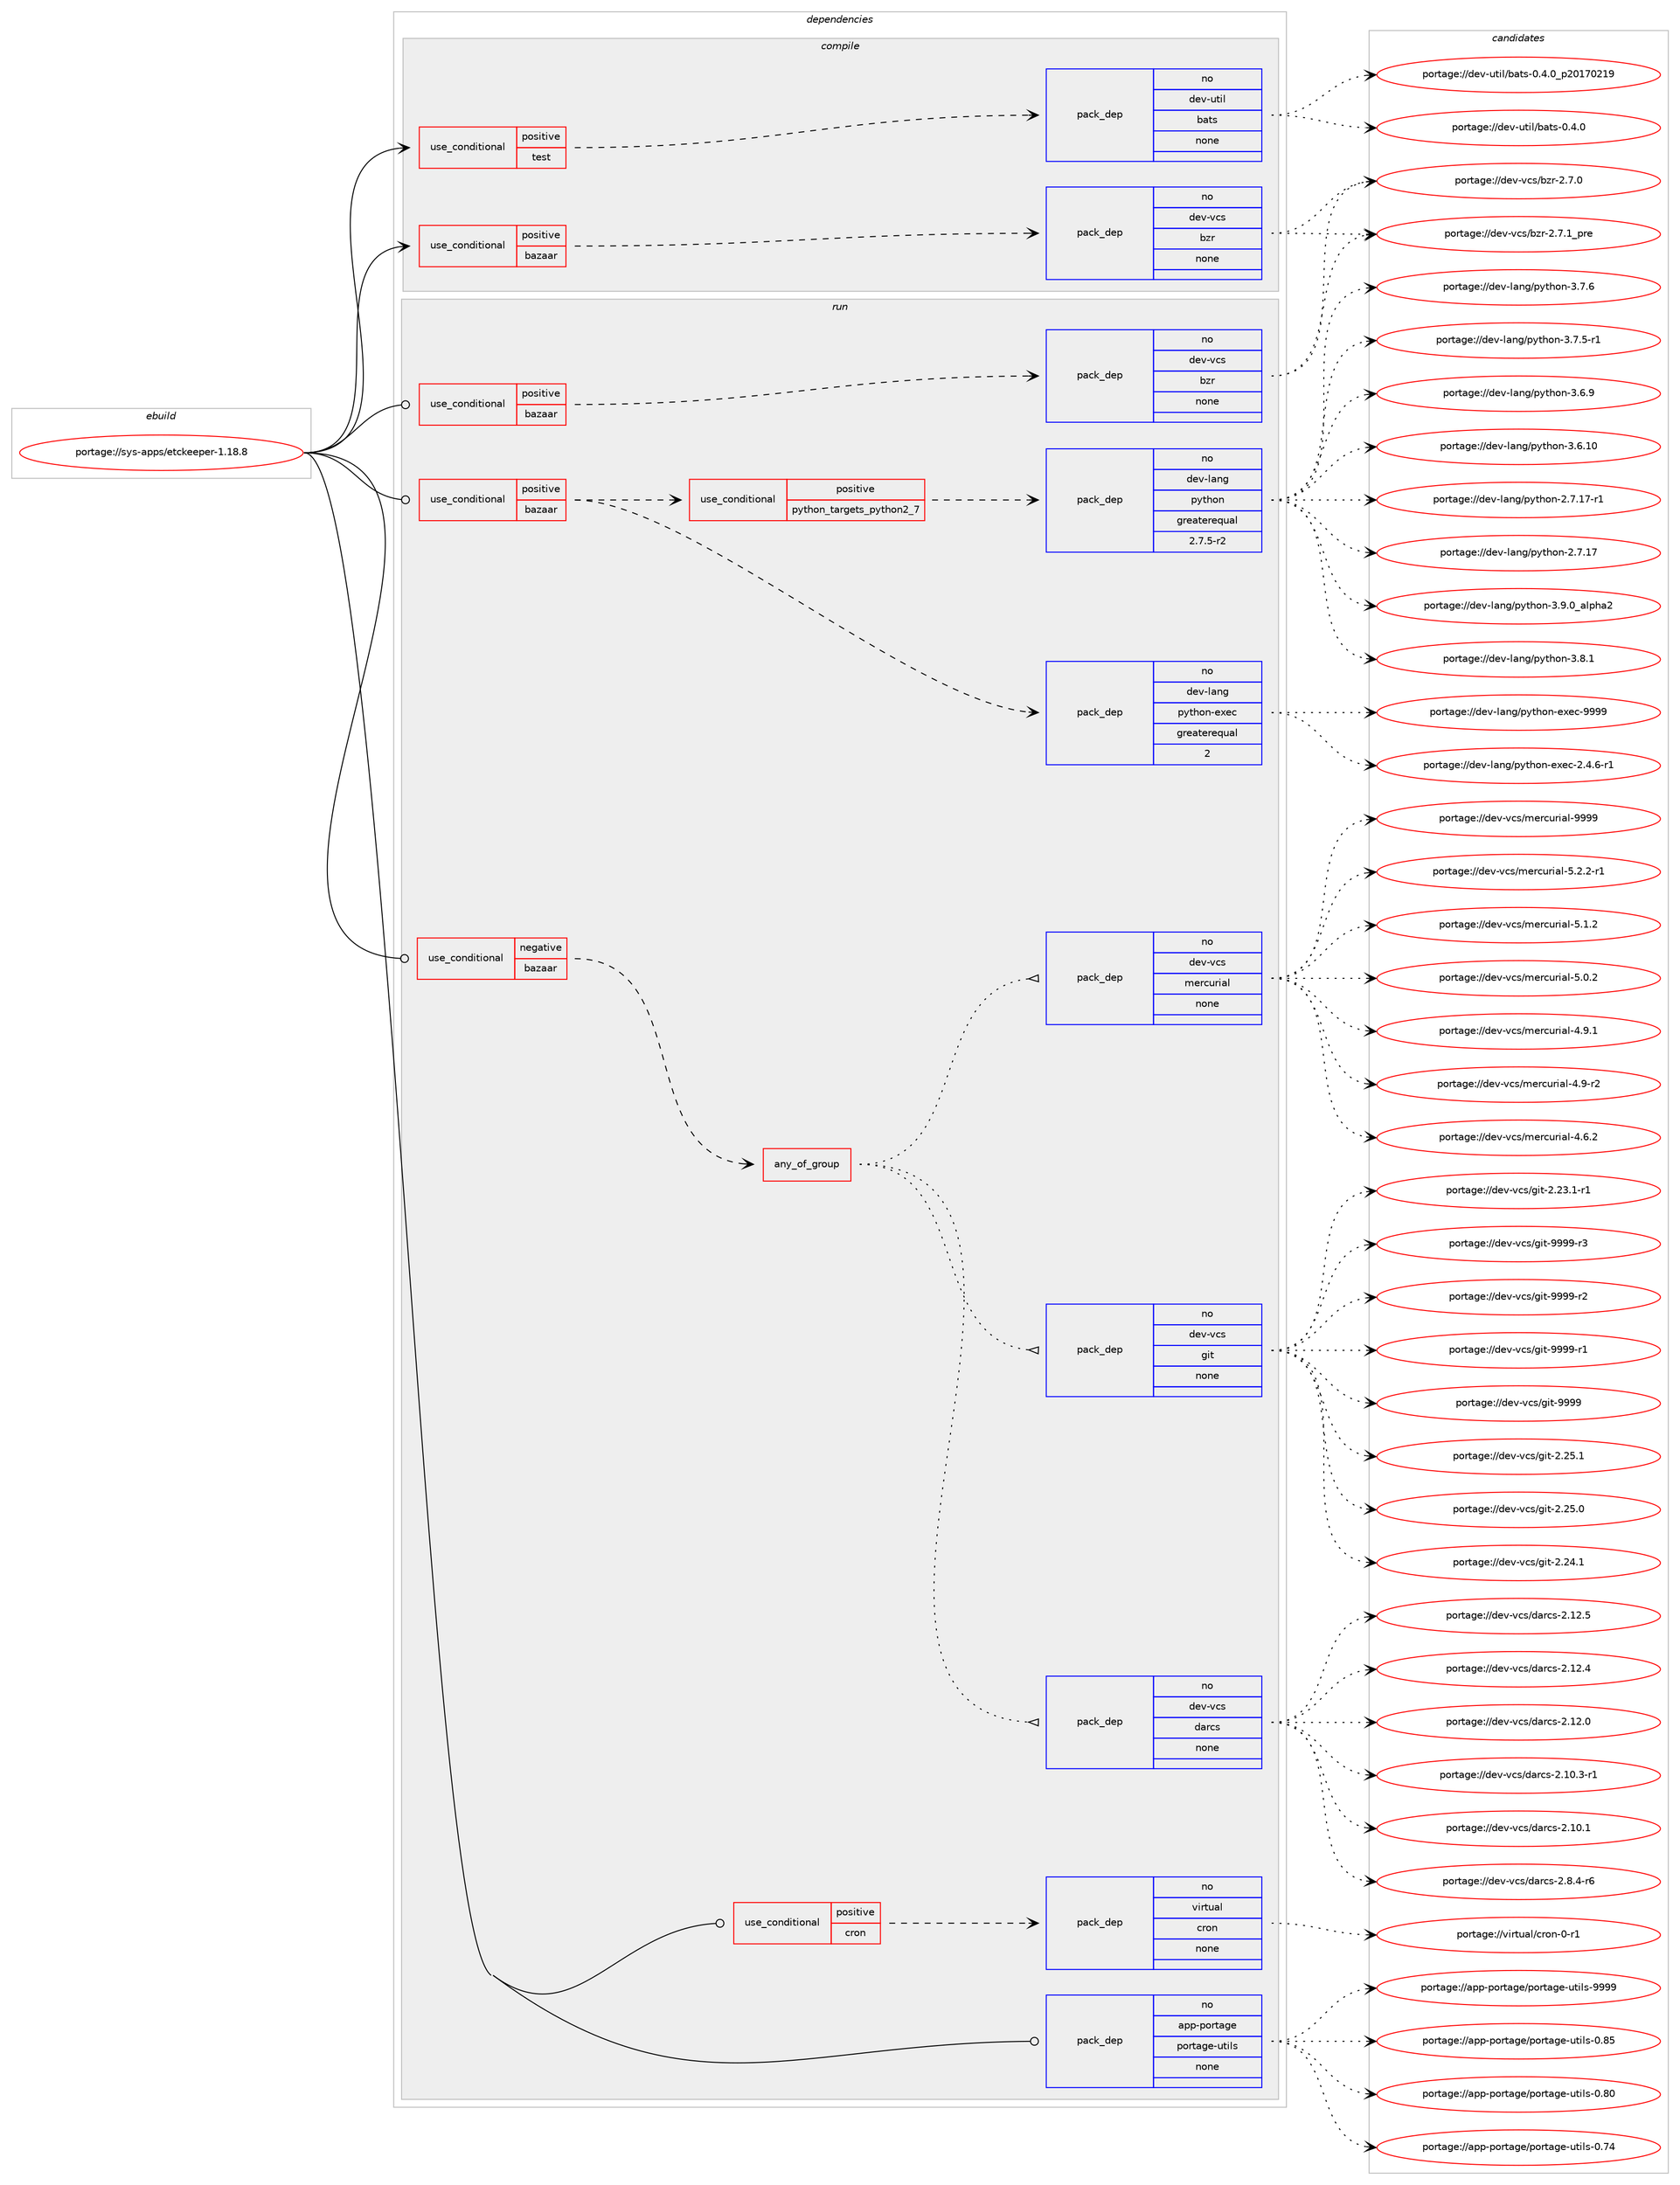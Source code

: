 digraph prolog {

# *************
# Graph options
# *************

newrank=true;
concentrate=true;
compound=true;
graph [rankdir=LR,fontname=Helvetica,fontsize=10,ranksep=1.5];#, ranksep=2.5, nodesep=0.2];
edge  [arrowhead=vee];
node  [fontname=Helvetica,fontsize=10];

# **********
# The ebuild
# **********

subgraph cluster_leftcol {
color=gray;
rank=same;
label=<<i>ebuild</i>>;
id [label="portage://sys-apps/etckeeper-1.18.8", color=red, width=4, href="../sys-apps/etckeeper-1.18.8.svg"];
}

# ****************
# The dependencies
# ****************

subgraph cluster_midcol {
color=gray;
label=<<i>dependencies</i>>;
subgraph cluster_compile {
fillcolor="#eeeeee";
style=filled;
label=<<i>compile</i>>;
subgraph cond9546 {
dependency44576 [label=<<TABLE BORDER="0" CELLBORDER="1" CELLSPACING="0" CELLPADDING="4"><TR><TD ROWSPAN="3" CELLPADDING="10">use_conditional</TD></TR><TR><TD>positive</TD></TR><TR><TD>bazaar</TD></TR></TABLE>>, shape=none, color=red];
subgraph pack34019 {
dependency44577 [label=<<TABLE BORDER="0" CELLBORDER="1" CELLSPACING="0" CELLPADDING="4" WIDTH="220"><TR><TD ROWSPAN="6" CELLPADDING="30">pack_dep</TD></TR><TR><TD WIDTH="110">no</TD></TR><TR><TD>dev-vcs</TD></TR><TR><TD>bzr</TD></TR><TR><TD>none</TD></TR><TR><TD></TD></TR></TABLE>>, shape=none, color=blue];
}
dependency44576:e -> dependency44577:w [weight=20,style="dashed",arrowhead="vee"];
}
id:e -> dependency44576:w [weight=20,style="solid",arrowhead="vee"];
subgraph cond9547 {
dependency44578 [label=<<TABLE BORDER="0" CELLBORDER="1" CELLSPACING="0" CELLPADDING="4"><TR><TD ROWSPAN="3" CELLPADDING="10">use_conditional</TD></TR><TR><TD>positive</TD></TR><TR><TD>test</TD></TR></TABLE>>, shape=none, color=red];
subgraph pack34020 {
dependency44579 [label=<<TABLE BORDER="0" CELLBORDER="1" CELLSPACING="0" CELLPADDING="4" WIDTH="220"><TR><TD ROWSPAN="6" CELLPADDING="30">pack_dep</TD></TR><TR><TD WIDTH="110">no</TD></TR><TR><TD>dev-util</TD></TR><TR><TD>bats</TD></TR><TR><TD>none</TD></TR><TR><TD></TD></TR></TABLE>>, shape=none, color=blue];
}
dependency44578:e -> dependency44579:w [weight=20,style="dashed",arrowhead="vee"];
}
id:e -> dependency44578:w [weight=20,style="solid",arrowhead="vee"];
}
subgraph cluster_compileandrun {
fillcolor="#eeeeee";
style=filled;
label=<<i>compile and run</i>>;
}
subgraph cluster_run {
fillcolor="#eeeeee";
style=filled;
label=<<i>run</i>>;
subgraph cond9548 {
dependency44580 [label=<<TABLE BORDER="0" CELLBORDER="1" CELLSPACING="0" CELLPADDING="4"><TR><TD ROWSPAN="3" CELLPADDING="10">use_conditional</TD></TR><TR><TD>negative</TD></TR><TR><TD>bazaar</TD></TR></TABLE>>, shape=none, color=red];
subgraph any968 {
dependency44581 [label=<<TABLE BORDER="0" CELLBORDER="1" CELLSPACING="0" CELLPADDING="4"><TR><TD CELLPADDING="10">any_of_group</TD></TR></TABLE>>, shape=none, color=red];subgraph pack34021 {
dependency44582 [label=<<TABLE BORDER="0" CELLBORDER="1" CELLSPACING="0" CELLPADDING="4" WIDTH="220"><TR><TD ROWSPAN="6" CELLPADDING="30">pack_dep</TD></TR><TR><TD WIDTH="110">no</TD></TR><TR><TD>dev-vcs</TD></TR><TR><TD>git</TD></TR><TR><TD>none</TD></TR><TR><TD></TD></TR></TABLE>>, shape=none, color=blue];
}
dependency44581:e -> dependency44582:w [weight=20,style="dotted",arrowhead="oinv"];
subgraph pack34022 {
dependency44583 [label=<<TABLE BORDER="0" CELLBORDER="1" CELLSPACING="0" CELLPADDING="4" WIDTH="220"><TR><TD ROWSPAN="6" CELLPADDING="30">pack_dep</TD></TR><TR><TD WIDTH="110">no</TD></TR><TR><TD>dev-vcs</TD></TR><TR><TD>mercurial</TD></TR><TR><TD>none</TD></TR><TR><TD></TD></TR></TABLE>>, shape=none, color=blue];
}
dependency44581:e -> dependency44583:w [weight=20,style="dotted",arrowhead="oinv"];
subgraph pack34023 {
dependency44584 [label=<<TABLE BORDER="0" CELLBORDER="1" CELLSPACING="0" CELLPADDING="4" WIDTH="220"><TR><TD ROWSPAN="6" CELLPADDING="30">pack_dep</TD></TR><TR><TD WIDTH="110">no</TD></TR><TR><TD>dev-vcs</TD></TR><TR><TD>darcs</TD></TR><TR><TD>none</TD></TR><TR><TD></TD></TR></TABLE>>, shape=none, color=blue];
}
dependency44581:e -> dependency44584:w [weight=20,style="dotted",arrowhead="oinv"];
}
dependency44580:e -> dependency44581:w [weight=20,style="dashed",arrowhead="vee"];
}
id:e -> dependency44580:w [weight=20,style="solid",arrowhead="odot"];
subgraph cond9549 {
dependency44585 [label=<<TABLE BORDER="0" CELLBORDER="1" CELLSPACING="0" CELLPADDING="4"><TR><TD ROWSPAN="3" CELLPADDING="10">use_conditional</TD></TR><TR><TD>positive</TD></TR><TR><TD>bazaar</TD></TR></TABLE>>, shape=none, color=red];
subgraph cond9550 {
dependency44586 [label=<<TABLE BORDER="0" CELLBORDER="1" CELLSPACING="0" CELLPADDING="4"><TR><TD ROWSPAN="3" CELLPADDING="10">use_conditional</TD></TR><TR><TD>positive</TD></TR><TR><TD>python_targets_python2_7</TD></TR></TABLE>>, shape=none, color=red];
subgraph pack34024 {
dependency44587 [label=<<TABLE BORDER="0" CELLBORDER="1" CELLSPACING="0" CELLPADDING="4" WIDTH="220"><TR><TD ROWSPAN="6" CELLPADDING="30">pack_dep</TD></TR><TR><TD WIDTH="110">no</TD></TR><TR><TD>dev-lang</TD></TR><TR><TD>python</TD></TR><TR><TD>greaterequal</TD></TR><TR><TD>2.7.5-r2</TD></TR></TABLE>>, shape=none, color=blue];
}
dependency44586:e -> dependency44587:w [weight=20,style="dashed",arrowhead="vee"];
}
dependency44585:e -> dependency44586:w [weight=20,style="dashed",arrowhead="vee"];
subgraph pack34025 {
dependency44588 [label=<<TABLE BORDER="0" CELLBORDER="1" CELLSPACING="0" CELLPADDING="4" WIDTH="220"><TR><TD ROWSPAN="6" CELLPADDING="30">pack_dep</TD></TR><TR><TD WIDTH="110">no</TD></TR><TR><TD>dev-lang</TD></TR><TR><TD>python-exec</TD></TR><TR><TD>greaterequal</TD></TR><TR><TD>2</TD></TR></TABLE>>, shape=none, color=blue];
}
dependency44585:e -> dependency44588:w [weight=20,style="dashed",arrowhead="vee"];
}
id:e -> dependency44585:w [weight=20,style="solid",arrowhead="odot"];
subgraph cond9551 {
dependency44589 [label=<<TABLE BORDER="0" CELLBORDER="1" CELLSPACING="0" CELLPADDING="4"><TR><TD ROWSPAN="3" CELLPADDING="10">use_conditional</TD></TR><TR><TD>positive</TD></TR><TR><TD>bazaar</TD></TR></TABLE>>, shape=none, color=red];
subgraph pack34026 {
dependency44590 [label=<<TABLE BORDER="0" CELLBORDER="1" CELLSPACING="0" CELLPADDING="4" WIDTH="220"><TR><TD ROWSPAN="6" CELLPADDING="30">pack_dep</TD></TR><TR><TD WIDTH="110">no</TD></TR><TR><TD>dev-vcs</TD></TR><TR><TD>bzr</TD></TR><TR><TD>none</TD></TR><TR><TD></TD></TR></TABLE>>, shape=none, color=blue];
}
dependency44589:e -> dependency44590:w [weight=20,style="dashed",arrowhead="vee"];
}
id:e -> dependency44589:w [weight=20,style="solid",arrowhead="odot"];
subgraph cond9552 {
dependency44591 [label=<<TABLE BORDER="0" CELLBORDER="1" CELLSPACING="0" CELLPADDING="4"><TR><TD ROWSPAN="3" CELLPADDING="10">use_conditional</TD></TR><TR><TD>positive</TD></TR><TR><TD>cron</TD></TR></TABLE>>, shape=none, color=red];
subgraph pack34027 {
dependency44592 [label=<<TABLE BORDER="0" CELLBORDER="1" CELLSPACING="0" CELLPADDING="4" WIDTH="220"><TR><TD ROWSPAN="6" CELLPADDING="30">pack_dep</TD></TR><TR><TD WIDTH="110">no</TD></TR><TR><TD>virtual</TD></TR><TR><TD>cron</TD></TR><TR><TD>none</TD></TR><TR><TD></TD></TR></TABLE>>, shape=none, color=blue];
}
dependency44591:e -> dependency44592:w [weight=20,style="dashed",arrowhead="vee"];
}
id:e -> dependency44591:w [weight=20,style="solid",arrowhead="odot"];
subgraph pack34028 {
dependency44593 [label=<<TABLE BORDER="0" CELLBORDER="1" CELLSPACING="0" CELLPADDING="4" WIDTH="220"><TR><TD ROWSPAN="6" CELLPADDING="30">pack_dep</TD></TR><TR><TD WIDTH="110">no</TD></TR><TR><TD>app-portage</TD></TR><TR><TD>portage-utils</TD></TR><TR><TD>none</TD></TR><TR><TD></TD></TR></TABLE>>, shape=none, color=blue];
}
id:e -> dependency44593:w [weight=20,style="solid",arrowhead="odot"];
}
}

# **************
# The candidates
# **************

subgraph cluster_choices {
rank=same;
color=gray;
label=<<i>candidates</i>>;

subgraph choice34019 {
color=black;
nodesep=1;
choice1001011184511899115479812211445504655464995112114101 [label="portage://dev-vcs/bzr-2.7.1_pre", color=red, width=4,href="../dev-vcs/bzr-2.7.1_pre.svg"];
choice10010111845118991154798122114455046554648 [label="portage://dev-vcs/bzr-2.7.0", color=red, width=4,href="../dev-vcs/bzr-2.7.0.svg"];
dependency44577:e -> choice1001011184511899115479812211445504655464995112114101:w [style=dotted,weight="100"];
dependency44577:e -> choice10010111845118991154798122114455046554648:w [style=dotted,weight="100"];
}
subgraph choice34020 {
color=black;
nodesep=1;
choice10010111845117116105108479897116115454846524648951125048495548504957 [label="portage://dev-util/bats-0.4.0_p20170219", color=red, width=4,href="../dev-util/bats-0.4.0_p20170219.svg"];
choice10010111845117116105108479897116115454846524648 [label="portage://dev-util/bats-0.4.0", color=red, width=4,href="../dev-util/bats-0.4.0.svg"];
dependency44579:e -> choice10010111845117116105108479897116115454846524648951125048495548504957:w [style=dotted,weight="100"];
dependency44579:e -> choice10010111845117116105108479897116115454846524648:w [style=dotted,weight="100"];
}
subgraph choice34021 {
color=black;
nodesep=1;
choice10010111845118991154710310511645575757574511451 [label="portage://dev-vcs/git-9999-r3", color=red, width=4,href="../dev-vcs/git-9999-r3.svg"];
choice10010111845118991154710310511645575757574511450 [label="portage://dev-vcs/git-9999-r2", color=red, width=4,href="../dev-vcs/git-9999-r2.svg"];
choice10010111845118991154710310511645575757574511449 [label="portage://dev-vcs/git-9999-r1", color=red, width=4,href="../dev-vcs/git-9999-r1.svg"];
choice1001011184511899115471031051164557575757 [label="portage://dev-vcs/git-9999", color=red, width=4,href="../dev-vcs/git-9999.svg"];
choice10010111845118991154710310511645504650534649 [label="portage://dev-vcs/git-2.25.1", color=red, width=4,href="../dev-vcs/git-2.25.1.svg"];
choice10010111845118991154710310511645504650534648 [label="portage://dev-vcs/git-2.25.0", color=red, width=4,href="../dev-vcs/git-2.25.0.svg"];
choice10010111845118991154710310511645504650524649 [label="portage://dev-vcs/git-2.24.1", color=red, width=4,href="../dev-vcs/git-2.24.1.svg"];
choice100101118451189911547103105116455046505146494511449 [label="portage://dev-vcs/git-2.23.1-r1", color=red, width=4,href="../dev-vcs/git-2.23.1-r1.svg"];
dependency44582:e -> choice10010111845118991154710310511645575757574511451:w [style=dotted,weight="100"];
dependency44582:e -> choice10010111845118991154710310511645575757574511450:w [style=dotted,weight="100"];
dependency44582:e -> choice10010111845118991154710310511645575757574511449:w [style=dotted,weight="100"];
dependency44582:e -> choice1001011184511899115471031051164557575757:w [style=dotted,weight="100"];
dependency44582:e -> choice10010111845118991154710310511645504650534649:w [style=dotted,weight="100"];
dependency44582:e -> choice10010111845118991154710310511645504650534648:w [style=dotted,weight="100"];
dependency44582:e -> choice10010111845118991154710310511645504650524649:w [style=dotted,weight="100"];
dependency44582:e -> choice100101118451189911547103105116455046505146494511449:w [style=dotted,weight="100"];
}
subgraph choice34022 {
color=black;
nodesep=1;
choice10010111845118991154710910111499117114105971084557575757 [label="portage://dev-vcs/mercurial-9999", color=red, width=4,href="../dev-vcs/mercurial-9999.svg"];
choice10010111845118991154710910111499117114105971084553465046504511449 [label="portage://dev-vcs/mercurial-5.2.2-r1", color=red, width=4,href="../dev-vcs/mercurial-5.2.2-r1.svg"];
choice1001011184511899115471091011149911711410597108455346494650 [label="portage://dev-vcs/mercurial-5.1.2", color=red, width=4,href="../dev-vcs/mercurial-5.1.2.svg"];
choice1001011184511899115471091011149911711410597108455346484650 [label="portage://dev-vcs/mercurial-5.0.2", color=red, width=4,href="../dev-vcs/mercurial-5.0.2.svg"];
choice1001011184511899115471091011149911711410597108455246574649 [label="portage://dev-vcs/mercurial-4.9.1", color=red, width=4,href="../dev-vcs/mercurial-4.9.1.svg"];
choice1001011184511899115471091011149911711410597108455246574511450 [label="portage://dev-vcs/mercurial-4.9-r2", color=red, width=4,href="../dev-vcs/mercurial-4.9-r2.svg"];
choice1001011184511899115471091011149911711410597108455246544650 [label="portage://dev-vcs/mercurial-4.6.2", color=red, width=4,href="../dev-vcs/mercurial-4.6.2.svg"];
dependency44583:e -> choice10010111845118991154710910111499117114105971084557575757:w [style=dotted,weight="100"];
dependency44583:e -> choice10010111845118991154710910111499117114105971084553465046504511449:w [style=dotted,weight="100"];
dependency44583:e -> choice1001011184511899115471091011149911711410597108455346494650:w [style=dotted,weight="100"];
dependency44583:e -> choice1001011184511899115471091011149911711410597108455346484650:w [style=dotted,weight="100"];
dependency44583:e -> choice1001011184511899115471091011149911711410597108455246574649:w [style=dotted,weight="100"];
dependency44583:e -> choice1001011184511899115471091011149911711410597108455246574511450:w [style=dotted,weight="100"];
dependency44583:e -> choice1001011184511899115471091011149911711410597108455246544650:w [style=dotted,weight="100"];
}
subgraph choice34023 {
color=black;
nodesep=1;
choice10010111845118991154710097114991154550465646524511454 [label="portage://dev-vcs/darcs-2.8.4-r6", color=red, width=4,href="../dev-vcs/darcs-2.8.4-r6.svg"];
choice100101118451189911547100971149911545504649504653 [label="portage://dev-vcs/darcs-2.12.5", color=red, width=4,href="../dev-vcs/darcs-2.12.5.svg"];
choice100101118451189911547100971149911545504649504652 [label="portage://dev-vcs/darcs-2.12.4", color=red, width=4,href="../dev-vcs/darcs-2.12.4.svg"];
choice100101118451189911547100971149911545504649504648 [label="portage://dev-vcs/darcs-2.12.0", color=red, width=4,href="../dev-vcs/darcs-2.12.0.svg"];
choice1001011184511899115471009711499115455046494846514511449 [label="portage://dev-vcs/darcs-2.10.3-r1", color=red, width=4,href="../dev-vcs/darcs-2.10.3-r1.svg"];
choice100101118451189911547100971149911545504649484649 [label="portage://dev-vcs/darcs-2.10.1", color=red, width=4,href="../dev-vcs/darcs-2.10.1.svg"];
dependency44584:e -> choice10010111845118991154710097114991154550465646524511454:w [style=dotted,weight="100"];
dependency44584:e -> choice100101118451189911547100971149911545504649504653:w [style=dotted,weight="100"];
dependency44584:e -> choice100101118451189911547100971149911545504649504652:w [style=dotted,weight="100"];
dependency44584:e -> choice100101118451189911547100971149911545504649504648:w [style=dotted,weight="100"];
dependency44584:e -> choice1001011184511899115471009711499115455046494846514511449:w [style=dotted,weight="100"];
dependency44584:e -> choice100101118451189911547100971149911545504649484649:w [style=dotted,weight="100"];
}
subgraph choice34024 {
color=black;
nodesep=1;
choice10010111845108971101034711212111610411111045514657464895971081121049750 [label="portage://dev-lang/python-3.9.0_alpha2", color=red, width=4,href="../dev-lang/python-3.9.0_alpha2.svg"];
choice100101118451089711010347112121116104111110455146564649 [label="portage://dev-lang/python-3.8.1", color=red, width=4,href="../dev-lang/python-3.8.1.svg"];
choice100101118451089711010347112121116104111110455146554654 [label="portage://dev-lang/python-3.7.6", color=red, width=4,href="../dev-lang/python-3.7.6.svg"];
choice1001011184510897110103471121211161041111104551465546534511449 [label="portage://dev-lang/python-3.7.5-r1", color=red, width=4,href="../dev-lang/python-3.7.5-r1.svg"];
choice100101118451089711010347112121116104111110455146544657 [label="portage://dev-lang/python-3.6.9", color=red, width=4,href="../dev-lang/python-3.6.9.svg"];
choice10010111845108971101034711212111610411111045514654464948 [label="portage://dev-lang/python-3.6.10", color=red, width=4,href="../dev-lang/python-3.6.10.svg"];
choice100101118451089711010347112121116104111110455046554649554511449 [label="portage://dev-lang/python-2.7.17-r1", color=red, width=4,href="../dev-lang/python-2.7.17-r1.svg"];
choice10010111845108971101034711212111610411111045504655464955 [label="portage://dev-lang/python-2.7.17", color=red, width=4,href="../dev-lang/python-2.7.17.svg"];
dependency44587:e -> choice10010111845108971101034711212111610411111045514657464895971081121049750:w [style=dotted,weight="100"];
dependency44587:e -> choice100101118451089711010347112121116104111110455146564649:w [style=dotted,weight="100"];
dependency44587:e -> choice100101118451089711010347112121116104111110455146554654:w [style=dotted,weight="100"];
dependency44587:e -> choice1001011184510897110103471121211161041111104551465546534511449:w [style=dotted,weight="100"];
dependency44587:e -> choice100101118451089711010347112121116104111110455146544657:w [style=dotted,weight="100"];
dependency44587:e -> choice10010111845108971101034711212111610411111045514654464948:w [style=dotted,weight="100"];
dependency44587:e -> choice100101118451089711010347112121116104111110455046554649554511449:w [style=dotted,weight="100"];
dependency44587:e -> choice10010111845108971101034711212111610411111045504655464955:w [style=dotted,weight="100"];
}
subgraph choice34025 {
color=black;
nodesep=1;
choice10010111845108971101034711212111610411111045101120101994557575757 [label="portage://dev-lang/python-exec-9999", color=red, width=4,href="../dev-lang/python-exec-9999.svg"];
choice10010111845108971101034711212111610411111045101120101994550465246544511449 [label="portage://dev-lang/python-exec-2.4.6-r1", color=red, width=4,href="../dev-lang/python-exec-2.4.6-r1.svg"];
dependency44588:e -> choice10010111845108971101034711212111610411111045101120101994557575757:w [style=dotted,weight="100"];
dependency44588:e -> choice10010111845108971101034711212111610411111045101120101994550465246544511449:w [style=dotted,weight="100"];
}
subgraph choice34026 {
color=black;
nodesep=1;
choice1001011184511899115479812211445504655464995112114101 [label="portage://dev-vcs/bzr-2.7.1_pre", color=red, width=4,href="../dev-vcs/bzr-2.7.1_pre.svg"];
choice10010111845118991154798122114455046554648 [label="portage://dev-vcs/bzr-2.7.0", color=red, width=4,href="../dev-vcs/bzr-2.7.0.svg"];
dependency44590:e -> choice1001011184511899115479812211445504655464995112114101:w [style=dotted,weight="100"];
dependency44590:e -> choice10010111845118991154798122114455046554648:w [style=dotted,weight="100"];
}
subgraph choice34027 {
color=black;
nodesep=1;
choice11810511411611797108479911411111045484511449 [label="portage://virtual/cron-0-r1", color=red, width=4,href="../virtual/cron-0-r1.svg"];
dependency44592:e -> choice11810511411611797108479911411111045484511449:w [style=dotted,weight="100"];
}
subgraph choice34028 {
color=black;
nodesep=1;
choice9711211245112111114116971031014711211111411697103101451171161051081154557575757 [label="portage://app-portage/portage-utils-9999", color=red, width=4,href="../app-portage/portage-utils-9999.svg"];
choice9711211245112111114116971031014711211111411697103101451171161051081154548465653 [label="portage://app-portage/portage-utils-0.85", color=red, width=4,href="../app-portage/portage-utils-0.85.svg"];
choice9711211245112111114116971031014711211111411697103101451171161051081154548465648 [label="portage://app-portage/portage-utils-0.80", color=red, width=4,href="../app-portage/portage-utils-0.80.svg"];
choice9711211245112111114116971031014711211111411697103101451171161051081154548465552 [label="portage://app-portage/portage-utils-0.74", color=red, width=4,href="../app-portage/portage-utils-0.74.svg"];
dependency44593:e -> choice9711211245112111114116971031014711211111411697103101451171161051081154557575757:w [style=dotted,weight="100"];
dependency44593:e -> choice9711211245112111114116971031014711211111411697103101451171161051081154548465653:w [style=dotted,weight="100"];
dependency44593:e -> choice9711211245112111114116971031014711211111411697103101451171161051081154548465648:w [style=dotted,weight="100"];
dependency44593:e -> choice9711211245112111114116971031014711211111411697103101451171161051081154548465552:w [style=dotted,weight="100"];
}
}

}

